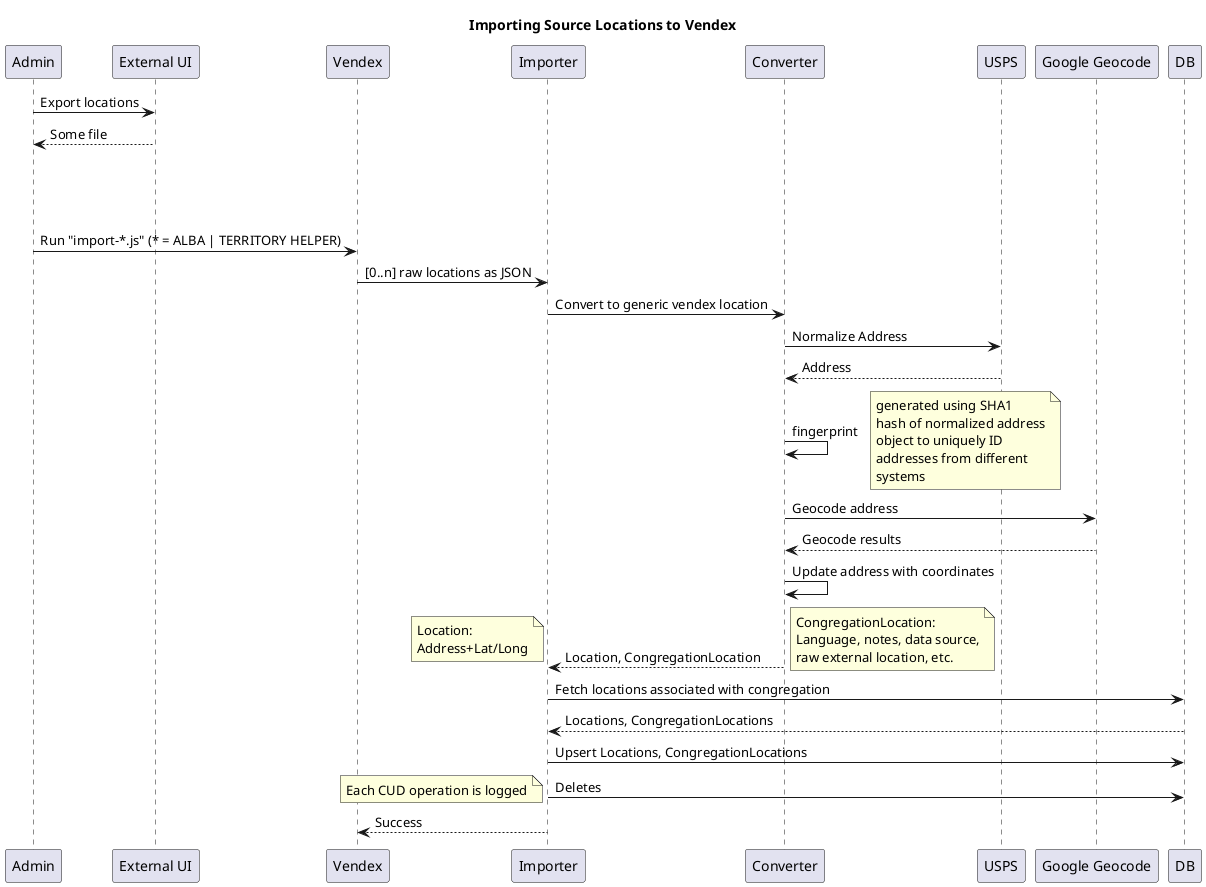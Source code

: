 @startuml
title Importing **Source** Locations to Vendex

"Admin" -> "External UI": Export locations
"External UI" --> "Admin": Some file
|||
|||
|||
"Admin" -> "Vendex": Run "import-*.js" (* = ALBA | TERRITORY HELPER)
"Vendex" -> "Importer": [0..n] raw locations as JSON
"Importer" -> "Converter": Convert to generic vendex location
"Converter" -> "USPS": Normalize Address
"USPS" --> "Converter": Address
"Converter" -> "Converter": fingerprint
note right: generated using SHA1\nhash of normalized address\nobject to uniquely ID\naddresses from different\nsystems
"Converter" -> "Google Geocode": Geocode address
"Google Geocode" --> "Converter": Geocode results
"Converter" -> "Converter": Update address with coordinates
"Converter" --> "Importer": Location, CongregationLocation
note left: Location:\nAddress+Lat/Long
note right: CongregationLocation:\nLanguage, notes, data source,\nraw external location, etc.

"Importer" -> "DB": Fetch locations associated with congregation
"DB" --> "Importer": Locations, CongregationLocations
"Importer" -> "DB": Upsert Locations, CongregationLocations
"Importer" -> "DB": Deletes
note left: Each CUD operation is logged
"Importer" --> "Vendex": Success
@enduml